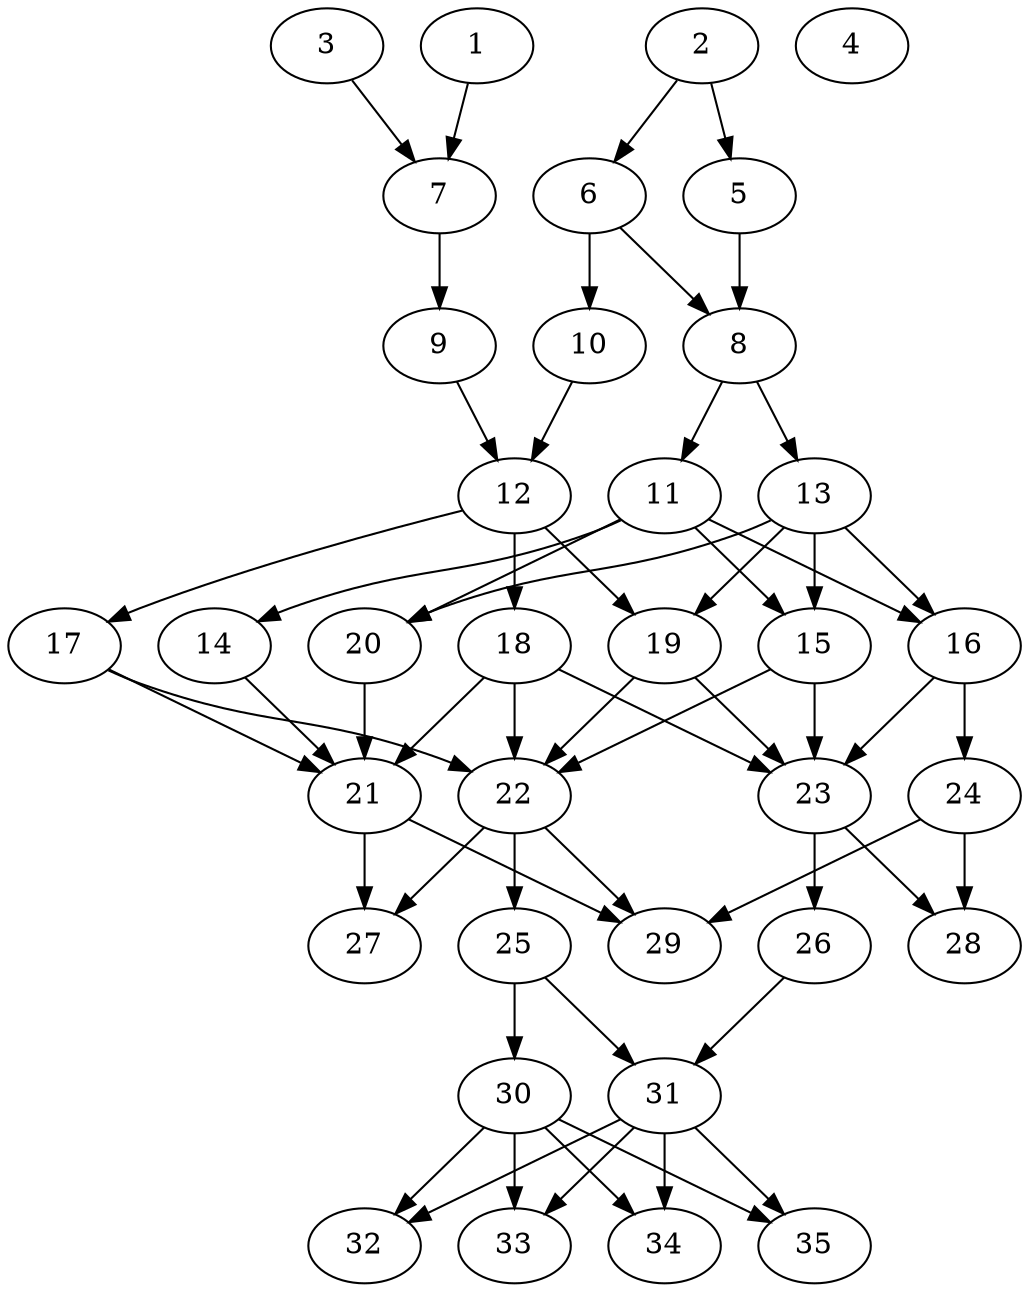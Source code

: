 // DAG automatically generated by daggen at Thu Oct  3 14:05:38 2019
// ./daggen --dot -n 35 --ccr 0.3 --fat 0.5 --regular 0.5 --density 0.6 --mindata 5242880 --maxdata 52428800 
digraph G {
  1 [size="24654507", alpha="0.08", expect_size="7396352"] 
  1 -> 7 [size ="7396352"]
  2 [size="154166613", alpha="0.20", expect_size="46249984"] 
  2 -> 5 [size ="46249984"]
  2 -> 6 [size ="46249984"]
  3 [size="24961707", alpha="0.17", expect_size="7488512"] 
  3 -> 7 [size ="7488512"]
  4 [size="111063040", alpha="0.17", expect_size="33318912"] 
  5 [size="159126187", alpha="0.18", expect_size="47737856"] 
  5 -> 8 [size ="47737856"]
  6 [size="41912320", alpha="0.11", expect_size="12573696"] 
  6 -> 8 [size ="12573696"]
  6 -> 10 [size ="12573696"]
  7 [size="139584853", alpha="0.18", expect_size="41875456"] 
  7 -> 9 [size ="41875456"]
  8 [size="159658667", alpha="0.01", expect_size="47897600"] 
  8 -> 11 [size ="47897600"]
  8 -> 13 [size ="47897600"]
  9 [size="21896533", alpha="0.00", expect_size="6568960"] 
  9 -> 12 [size ="6568960"]
  10 [size="80837973", alpha="0.02", expect_size="24251392"] 
  10 -> 12 [size ="24251392"]
  11 [size="141096960", alpha="0.04", expect_size="42329088"] 
  11 -> 14 [size ="42329088"]
  11 -> 15 [size ="42329088"]
  11 -> 16 [size ="42329088"]
  11 -> 20 [size ="42329088"]
  12 [size="43560960", alpha="0.02", expect_size="13068288"] 
  12 -> 17 [size ="13068288"]
  12 -> 18 [size ="13068288"]
  12 -> 19 [size ="13068288"]
  13 [size="42758827", alpha="0.17", expect_size="12827648"] 
  13 -> 15 [size ="12827648"]
  13 -> 16 [size ="12827648"]
  13 -> 19 [size ="12827648"]
  13 -> 20 [size ="12827648"]
  14 [size="19613013", alpha="0.16", expect_size="5883904"] 
  14 -> 21 [size ="5883904"]
  15 [size="154746880", alpha="0.09", expect_size="46424064"] 
  15 -> 22 [size ="46424064"]
  15 -> 23 [size ="46424064"]
  16 [size="138417493", alpha="0.09", expect_size="41525248"] 
  16 -> 23 [size ="41525248"]
  16 -> 24 [size ="41525248"]
  17 [size="65477973", alpha="0.05", expect_size="19643392"] 
  17 -> 21 [size ="19643392"]
  17 -> 22 [size ="19643392"]
  18 [size="46912853", alpha="0.07", expect_size="14073856"] 
  18 -> 21 [size ="14073856"]
  18 -> 22 [size ="14073856"]
  18 -> 23 [size ="14073856"]
  19 [size="51350187", alpha="0.13", expect_size="15405056"] 
  19 -> 22 [size ="15405056"]
  19 -> 23 [size ="15405056"]
  20 [size="55121920", alpha="0.09", expect_size="16536576"] 
  20 -> 21 [size ="16536576"]
  21 [size="68358827", alpha="0.06", expect_size="20507648"] 
  21 -> 27 [size ="20507648"]
  21 -> 29 [size ="20507648"]
  22 [size="97211733", alpha="0.00", expect_size="29163520"] 
  22 -> 25 [size ="29163520"]
  22 -> 27 [size ="29163520"]
  22 -> 29 [size ="29163520"]
  23 [size="111469227", alpha="0.16", expect_size="33440768"] 
  23 -> 26 [size ="33440768"]
  23 -> 28 [size ="33440768"]
  24 [size="87534933", alpha="0.03", expect_size="26260480"] 
  24 -> 28 [size ="26260480"]
  24 -> 29 [size ="26260480"]
  25 [size="52367360", alpha="0.09", expect_size="15710208"] 
  25 -> 30 [size ="15710208"]
  25 -> 31 [size ="15710208"]
  26 [size="124146347", alpha="0.17", expect_size="37243904"] 
  26 -> 31 [size ="37243904"]
  27 [size="35584000", alpha="0.01", expect_size="10675200"] 
  28 [size="72908800", alpha="0.03", expect_size="21872640"] 
  29 [size="130245973", alpha="0.06", expect_size="39073792"] 
  30 [size="72605013", alpha="0.16", expect_size="21781504"] 
  30 -> 32 [size ="21781504"]
  30 -> 33 [size ="21781504"]
  30 -> 34 [size ="21781504"]
  30 -> 35 [size ="21781504"]
  31 [size="142308693", alpha="0.03", expect_size="42692608"] 
  31 -> 32 [size ="42692608"]
  31 -> 33 [size ="42692608"]
  31 -> 34 [size ="42692608"]
  31 -> 35 [size ="42692608"]
  32 [size="31972693", alpha="0.13", expect_size="9591808"] 
  33 [size="35566933", alpha="0.05", expect_size="10670080"] 
  34 [size="160583680", alpha="0.19", expect_size="48175104"] 
  35 [size="28750507", alpha="0.09", expect_size="8625152"] 
}
